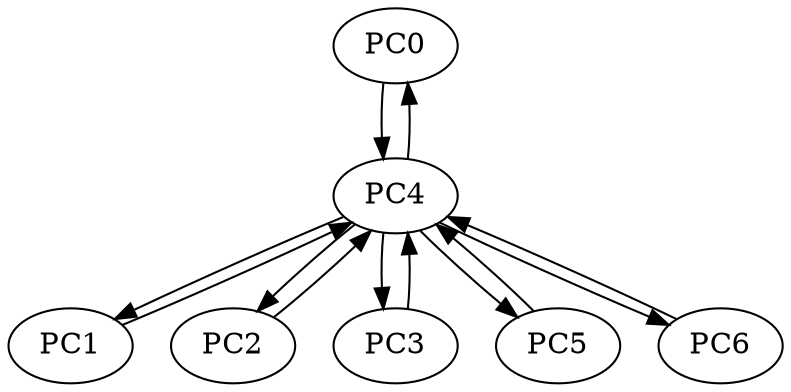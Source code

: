 // IPv4 Conversations
digraph {
	"10.139.1.1" [label=PC0]
	"104.23.98.190" [label=PC1]
	"34.117.237.239" [label=PC2]
	"185.199.108.153" [label=PC3]
	"10.138.38.223" [label=PC4]
	"5.135.182.68" [label=PC5]
	"104.23.99.190" [label=PC6]
	"5.135.182.68" -> "10.138.38.223" [constraint=true]
	"10.139.1.1" -> "10.138.38.223" [constraint=true]
	"10.138.38.223" -> "185.199.108.153" [constraint=true]
	"104.23.99.190" -> "10.138.38.223" [constraint=true]
	"10.138.38.223" -> "34.117.237.239" [constraint=true]
	"104.23.98.190" -> "10.138.38.223" [constraint=true]
	"10.138.38.223" -> "104.23.98.190" [constraint=true]
	"10.138.38.223" -> "10.139.1.1" [constraint=true]
	"185.199.108.153" -> "10.138.38.223" [constraint=true]
	"34.117.237.239" -> "10.138.38.223" [constraint=true]
	"10.138.38.223" -> "5.135.182.68" [constraint=true]
	"10.138.38.223" -> "104.23.99.190" [constraint=true]
}
